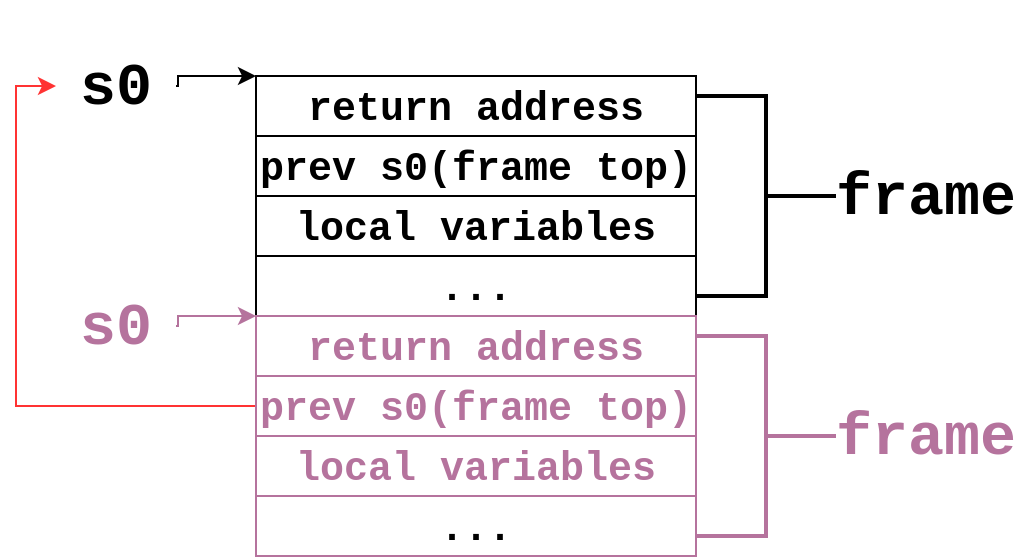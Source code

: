 <mxfile version="19.0.2" type="device"><diagram id="dpV0XhGfwCQw27lwYb87" name="frame"><mxGraphModel dx="1350" dy="764" grid="1" gridSize="10" guides="1" tooltips="1" connect="1" arrows="1" fold="1" page="1" pageScale="1" pageWidth="827" pageHeight="1169" math="0" shadow="0"><root><mxCell id="0"/><mxCell id="1" parent="0"/><mxCell id="6vihsB7h-OQjuCauj47e-1" value="&lt;font style=&quot;font-size: 20px;&quot;&gt;&lt;b&gt;&lt;font style=&quot;font-size: 20px;&quot; face=&quot;Courier New&quot;&gt;return address&lt;br&gt;&lt;/font&gt;&lt;/b&gt;&lt;/font&gt;" style="rounded=0;whiteSpace=wrap;html=1;" parent="1" vertex="1"><mxGeometry x="130" y="100" width="220" height="30" as="geometry"/></mxCell><mxCell id="6vihsB7h-OQjuCauj47e-3" value="&lt;font style=&quot;font-size: 20px;&quot;&gt;&lt;b&gt;&lt;font style=&quot;font-size: 20px;&quot; face=&quot;Courier New&quot;&gt;prev s0(frame top)&lt;br&gt;&lt;/font&gt;&lt;/b&gt;&lt;/font&gt;" style="rounded=0;whiteSpace=wrap;html=1;" parent="1" vertex="1"><mxGeometry x="130" y="130" width="220" height="30" as="geometry"/></mxCell><mxCell id="6vihsB7h-OQjuCauj47e-4" value="&lt;font style=&quot;font-size: 20px;&quot;&gt;&lt;b&gt;&lt;font style=&quot;font-size: 20px;&quot; face=&quot;Courier New&quot;&gt;local variables&lt;br&gt;&lt;/font&gt;&lt;/b&gt;&lt;/font&gt;" style="rounded=0;whiteSpace=wrap;html=1;" parent="1" vertex="1"><mxGeometry x="130" y="160" width="220" height="30" as="geometry"/></mxCell><mxCell id="6vihsB7h-OQjuCauj47e-5" value="&lt;font style=&quot;font-size: 20px;&quot;&gt;&lt;b&gt;&lt;font style=&quot;font-size: 20px;&quot; face=&quot;Courier New&quot;&gt;...&lt;br&gt;&lt;/font&gt;&lt;/b&gt;&lt;/font&gt;" style="rounded=0;whiteSpace=wrap;html=1;" parent="1" vertex="1"><mxGeometry x="130" y="190" width="220" height="30" as="geometry"/></mxCell><mxCell id="6vihsB7h-OQjuCauj47e-7" style="edgeStyle=orthogonalEdgeStyle;rounded=0;orthogonalLoop=1;jettySize=auto;html=1;fontFamily=Courier New;fontSize=20;exitX=1;exitY=0.5;exitDx=0;exitDy=0;" parent="1" source="6vihsB7h-OQjuCauj47e-6" edge="1"><mxGeometry relative="1" as="geometry"><mxPoint x="100" y="80" as="sourcePoint"/><mxPoint x="130" y="100" as="targetPoint"/><Array as="points"><mxPoint x="91" y="105"/><mxPoint x="91" y="100"/></Array></mxGeometry></mxCell><mxCell id="6vihsB7h-OQjuCauj47e-6" value="&lt;h2&gt;s0&lt;/h2&gt;" style="text;html=1;strokeColor=none;fillColor=none;align=center;verticalAlign=middle;whiteSpace=wrap;rounded=0;fontFamily=Courier New;fontSize=20;" parent="1" vertex="1"><mxGeometry x="30" y="90" width="60" height="30" as="geometry"/></mxCell><mxCell id="6vihsB7h-OQjuCauj47e-9" value="" style="strokeWidth=2;html=1;shape=mxgraph.flowchart.annotation_2;align=left;labelPosition=right;pointerEvents=1;fontFamily=Courier New;fontSize=20;rotation=-180;" parent="1" vertex="1"><mxGeometry x="350" y="110" width="70" height="100" as="geometry"/></mxCell><mxCell id="6vihsB7h-OQjuCauj47e-10" value="&lt;h2&gt;frame&lt;/h2&gt;" style="text;html=1;strokeColor=none;fillColor=none;align=center;verticalAlign=middle;whiteSpace=wrap;rounded=0;fontFamily=Courier New;fontSize=20;" parent="1" vertex="1"><mxGeometry x="420" y="145" width="90" height="30" as="geometry"/></mxCell><mxCell id="6vihsB7h-OQjuCauj47e-11" value="&lt;font style=&quot;font-size: 20px;&quot; color=&quot;#B5739D&quot;&gt;&lt;b&gt;&lt;font style=&quot;font-size: 20px;&quot; face=&quot;Courier New&quot;&gt;return address&lt;br&gt;&lt;/font&gt;&lt;/b&gt;&lt;/font&gt;" style="rounded=0;whiteSpace=wrap;html=1;strokeColor=#B5739D;" parent="1" vertex="1"><mxGeometry x="130" y="220" width="220" height="30" as="geometry"/></mxCell><mxCell id="6vihsB7h-OQjuCauj47e-19" style="edgeStyle=orthogonalEdgeStyle;rounded=0;orthogonalLoop=1;jettySize=auto;html=1;exitX=0;exitY=0.5;exitDx=0;exitDy=0;entryX=0;entryY=0.5;entryDx=0;entryDy=0;fontFamily=Courier New;fontSize=20;fontColor=#B5739D;strokeColor=#FF3333;" parent="1" source="6vihsB7h-OQjuCauj47e-12" target="6vihsB7h-OQjuCauj47e-6" edge="1"><mxGeometry relative="1" as="geometry"/></mxCell><mxCell id="6vihsB7h-OQjuCauj47e-12" value="&lt;font style=&quot;font-size: 20px;&quot; color=&quot;#B5739D&quot;&gt;&lt;b&gt;&lt;font style=&quot;font-size: 20px;&quot; face=&quot;Courier New&quot;&gt;prev s0(frame top)&lt;br&gt;&lt;/font&gt;&lt;/b&gt;&lt;/font&gt;" style="rounded=0;whiteSpace=wrap;html=1;strokeColor=#B5739D;" parent="1" vertex="1"><mxGeometry x="130" y="250" width="220" height="30" as="geometry"/></mxCell><mxCell id="6vihsB7h-OQjuCauj47e-13" value="&lt;font style=&quot;font-size: 20px;&quot; color=&quot;#B5739D&quot;&gt;&lt;b&gt;&lt;font style=&quot;font-size: 20px;&quot; face=&quot;Courier New&quot;&gt;local variables&lt;br&gt;&lt;/font&gt;&lt;/b&gt;&lt;/font&gt;" style="rounded=0;whiteSpace=wrap;html=1;strokeColor=#B5739D;" parent="1" vertex="1"><mxGeometry x="130" y="280" width="220" height="30" as="geometry"/></mxCell><mxCell id="6vihsB7h-OQjuCauj47e-14" value="&lt;font style=&quot;font-size: 20px;&quot;&gt;&lt;b&gt;&lt;font style=&quot;font-size: 20px;&quot; face=&quot;Courier New&quot;&gt;...&lt;br&gt;&lt;/font&gt;&lt;/b&gt;&lt;/font&gt;" style="rounded=0;whiteSpace=wrap;html=1;strokeColor=#B5739D;" parent="1" vertex="1"><mxGeometry x="130" y="310" width="220" height="30" as="geometry"/></mxCell><mxCell id="6vihsB7h-OQjuCauj47e-15" style="edgeStyle=orthogonalEdgeStyle;rounded=0;orthogonalLoop=1;jettySize=auto;html=1;fontFamily=Courier New;fontSize=20;exitX=1;exitY=0.5;exitDx=0;exitDy=0;strokeColor=#B5739D;" parent="1" source="6vihsB7h-OQjuCauj47e-16" edge="1"><mxGeometry relative="1" as="geometry"><mxPoint x="100" y="200" as="sourcePoint"/><mxPoint x="130" y="220" as="targetPoint"/><Array as="points"><mxPoint x="91" y="225"/><mxPoint x="91" y="220"/></Array></mxGeometry></mxCell><mxCell id="6vihsB7h-OQjuCauj47e-16" value="&lt;h2&gt;&lt;font color=&quot;#B5739D&quot;&gt;s0&lt;/font&gt;&lt;/h2&gt;" style="text;html=1;strokeColor=none;fillColor=none;align=center;verticalAlign=middle;whiteSpace=wrap;rounded=0;fontFamily=Courier New;fontSize=20;" parent="1" vertex="1"><mxGeometry x="30" y="210" width="60" height="30" as="geometry"/></mxCell><mxCell id="6vihsB7h-OQjuCauj47e-17" value="" style="strokeWidth=2;html=1;shape=mxgraph.flowchart.annotation_2;align=left;labelPosition=right;pointerEvents=1;fontFamily=Courier New;fontSize=20;rotation=-180;strokeColor=#B5739D;" parent="1" vertex="1"><mxGeometry x="350" y="230" width="70" height="100" as="geometry"/></mxCell><mxCell id="6vihsB7h-OQjuCauj47e-18" value="&lt;h2&gt;&lt;font color=&quot;#B5739D&quot;&gt;frame&lt;/font&gt;&lt;/h2&gt;" style="text;html=1;strokeColor=none;fillColor=none;align=center;verticalAlign=middle;whiteSpace=wrap;rounded=0;fontFamily=Courier New;fontSize=20;" parent="1" vertex="1"><mxGeometry x="420" y="265" width="90" height="30" as="geometry"/></mxCell></root></mxGraphModel></diagram></mxfile>